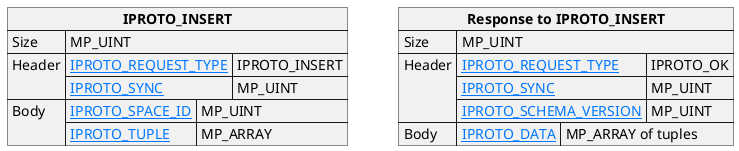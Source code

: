 @startuml

skinparam {
    HyperlinkColor #0077FF
    FontColor #313131
    BorderColor #313131
    BackgroundColor transparent
}

json "**IPROTO_INSERT**" as insert_request {
    "Size": "MP_UINT",
    "Header": {
      "[[https://tarantool.io/en/doc/latest/dev_guide/internals/iproto/keys IPROTO_REQUEST_TYPE]]": "IPROTO_INSERT",
      "[[https://tarantool.io/en/doc/latest/dev_guide/internals/iproto/keys IPROTO_SYNC]]": "MP_UINT"
    },
    "Body": {
      "[[https://tarantool.io/en/doc/latest/dev_guide/internals/iproto/keys IPROTO_SPACE_ID]]": "MP_UINT",
      "[[https://tarantool.io/en/doc/latest/dev_guide/internals/iproto/keys IPROTO_TUPLE]]": "MP_ARRAY"
    }
}

json "**Response to IPROTO_INSERT**" as insert_response {
    "Size": "MP_UINT",
    "Header": {
    "[[https://tarantool.io/en/doc/latest/dev_guide/internals/iproto/keys IPROTO_REQUEST_TYPE]]": "IPROTO_OK",
    "[[https://tarantool.io/en/doc/latest/dev_guide/internals/iproto/keys IPROTO_SYNC]]": "MP_UINT",
    "[[https://tarantool.io/en/doc/latest/dev_guide/internals/iproto/keys IPROTO_SCHEMA_VERSION]]": "MP_UINT"
    },
    "Body": {
    "[[https://tarantool.io/en/doc/latest/dev_guide/internals/iproto/keys IPROTO_DATA]]": "MP_ARRAY of tuples"
    }
}

@enduml
